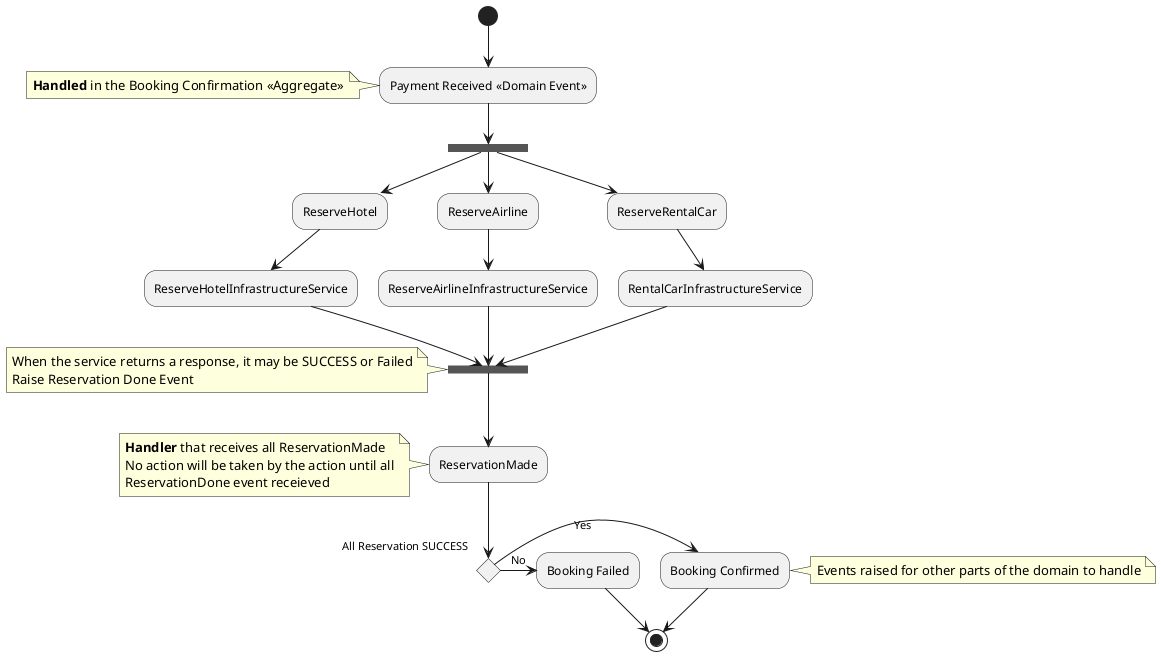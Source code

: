 @startuml
(*)  --> "Payment Received <<Domain Event>>"
note left
    <b>Handled</b> in the Booking Confirmation <<Aggregate>>
end note

--> ==Reservations==

==Reservations== --> ReserveHotel
--> ReserveHotelInfrastructureService
--> ==ReservationsDone==

==Reservations== --> ReserveAirline
--> ReserveAirlineInfrastructureService
--> ==ReservationsDone==


==Reservations== --> ReserveRentalCar
--> RentalCarInfrastructureService


--> ==ReservationsDone==
note left
    When the service returns a response, it may be SUCCESS or Failed
    Raise Reservation Done Event
end note

--> ReservationMade
note left
    <b>Handler</b> that receives all ReservationMade
    No action will be taken by the action until all
    ReservationDone event receieved
end note

--> if "All Reservation SUCCESS" then
        ->[Yes]  "Booking Confirmed"
        note right : Events raised for other parts of the domain to handle
        -->(*)
    else
        ->[No]   "Booking Failed"
-->(*)

@enduml